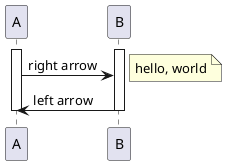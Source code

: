{
  "sha1": "33kwrqte41v277txn6cihjhwgu43f8k",
  "insertion": {
    "when": "2024-05-30T20:48:20.174Z",
    "user": "plantuml@gmail.com"
  }
}
@startuml
activate A
activate B
A -> B: right arrow
note right: hello, world
B -> A: left arrow
deactivate A
deactivate B
@enduml

